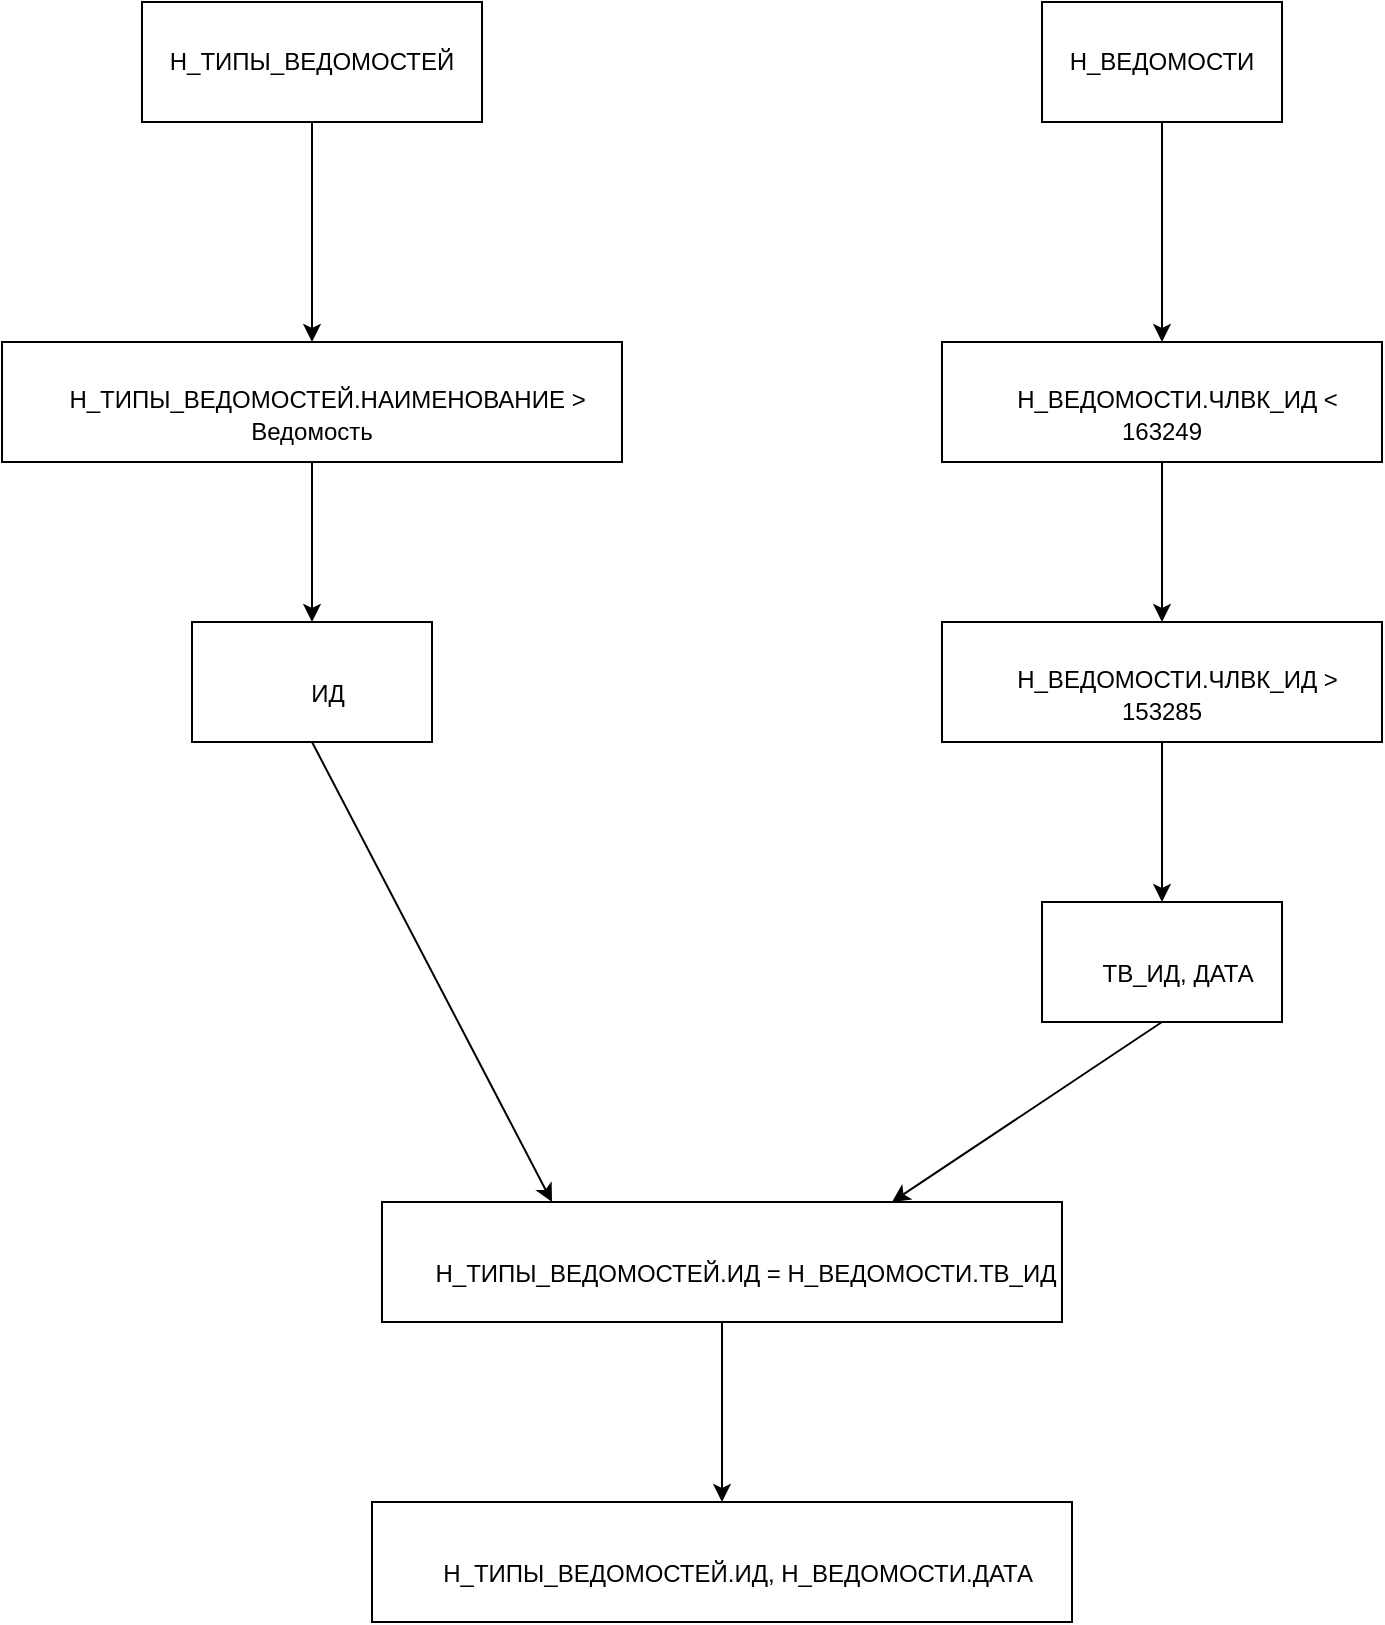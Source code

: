 <mxfile version="24.2.5" type="device" pages="2">
  <diagram name="Страница — 1" id="mwXZ36M7XMpT_fPXxLPm">
    <mxGraphModel dx="1632" dy="853" grid="1" gridSize="10" guides="1" tooltips="1" connect="1" arrows="1" fold="1" page="1" pageScale="1" pageWidth="827" pageHeight="1169" math="0" shadow="0">
      <root>
        <mxCell id="0" />
        <mxCell id="1" parent="0" />
        <mxCell id="_vuw6nMCtTpTQ0C-Nonl-1" value="Н_ТИПЫ_ВЕДОМОСТЕЙ" style="rounded=0;whiteSpace=wrap;html=1;" parent="1" vertex="1">
          <mxGeometry x="90" y="80" width="170" height="60" as="geometry" />
        </mxCell>
        <mxCell id="_vuw6nMCtTpTQ0C-Nonl-2" value="Н_ВЕДОМОСТИ" style="rounded=0;whiteSpace=wrap;html=1;" parent="1" vertex="1">
          <mxGeometry x="540" y="80" width="120" height="60" as="geometry" />
        </mxCell>
        <mxCell id="_vuw6nMCtTpTQ0C-Nonl-3" value="&lt;span style=&quot;color: rgba(255, 255, 255, 0.85); font-family: &amp;quot;Helvetica Neue&amp;quot;; text-align: start; background-color: initial;&quot;&gt;&lt;font style=&quot;font-size: 24px;&quot;&gt;σ&lt;/font&gt;&lt;/span&gt;Н_ТИПЫ_ВЕДОМОСТЕЙ.НАИМЕНОВАНИЕ &amp;gt; Ведомость" style="rounded=0;whiteSpace=wrap;html=1;" parent="1" vertex="1">
          <mxGeometry x="20" y="250" width="310" height="60" as="geometry" />
        </mxCell>
        <mxCell id="_vuw6nMCtTpTQ0C-Nonl-4" value="" style="endArrow=classic;html=1;rounded=0;exitX=0.5;exitY=1;exitDx=0;exitDy=0;entryX=0.5;entryY=0;entryDx=0;entryDy=0;" parent="1" source="_vuw6nMCtTpTQ0C-Nonl-1" target="_vuw6nMCtTpTQ0C-Nonl-3" edge="1">
          <mxGeometry width="50" height="50" relative="1" as="geometry">
            <mxPoint x="390" y="360" as="sourcePoint" />
            <mxPoint x="440" y="310" as="targetPoint" />
          </mxGeometry>
        </mxCell>
        <mxCell id="_vuw6nMCtTpTQ0C-Nonl-5" value="&lt;span style=&quot;color: rgba(255, 255, 255, 0.85); font-family: &amp;quot;Helvetica Neue&amp;quot;; text-align: start; background-color: initial;&quot;&gt;&lt;font style=&quot;font-size: 24px;&quot;&gt;σ&lt;/font&gt;&lt;/span&gt;Н_ВЕДОМОСТИ.ЧЛВК_ИД &amp;lt; 163249" style="rounded=0;whiteSpace=wrap;html=1;" parent="1" vertex="1">
          <mxGeometry x="490" y="250" width="220" height="60" as="geometry" />
        </mxCell>
        <mxCell id="_vuw6nMCtTpTQ0C-Nonl-6" value="" style="endArrow=classic;html=1;rounded=0;exitX=0.5;exitY=1;exitDx=0;exitDy=0;entryX=0.5;entryY=0;entryDx=0;entryDy=0;" parent="1" source="_vuw6nMCtTpTQ0C-Nonl-2" target="_vuw6nMCtTpTQ0C-Nonl-5" edge="1">
          <mxGeometry width="50" height="50" relative="1" as="geometry">
            <mxPoint x="390" y="360" as="sourcePoint" />
            <mxPoint x="440" y="310" as="targetPoint" />
          </mxGeometry>
        </mxCell>
        <mxCell id="_vuw6nMCtTpTQ0C-Nonl-7" value="&lt;span style=&quot;color: rgba(255, 255, 255, 0.85); font-family: &amp;quot;Helvetica Neue&amp;quot;; text-align: start; background-color: initial;&quot;&gt;&lt;font style=&quot;font-size: 24px;&quot;&gt;σ&lt;/font&gt;&lt;/span&gt;Н_ВЕДОМОСТИ.ЧЛВК_ИД &amp;gt; 153285" style="rounded=0;whiteSpace=wrap;html=1;" parent="1" vertex="1">
          <mxGeometry x="490" y="390" width="220" height="60" as="geometry" />
        </mxCell>
        <mxCell id="_vuw6nMCtTpTQ0C-Nonl-8" value="" style="endArrow=classic;html=1;rounded=0;exitX=0.5;exitY=1;exitDx=0;exitDy=0;entryX=0.5;entryY=0;entryDx=0;entryDy=0;" parent="1" source="_vuw6nMCtTpTQ0C-Nonl-5" target="_vuw6nMCtTpTQ0C-Nonl-7" edge="1">
          <mxGeometry width="50" height="50" relative="1" as="geometry">
            <mxPoint x="480" y="360" as="sourcePoint" />
            <mxPoint x="530" y="310" as="targetPoint" />
          </mxGeometry>
        </mxCell>
        <mxCell id="_vuw6nMCtTpTQ0C-Nonl-9" value="&lt;span style=&quot;color: rgba(255, 255, 255, 0.85); font-family: &amp;quot;Helvetica Neue&amp;quot;; text-align: start; background-color: initial;&quot;&gt;&lt;font style=&quot;font-size: 24px;&quot;&gt;π&lt;/font&gt;&lt;/span&gt;ИД" style="rounded=0;whiteSpace=wrap;html=1;" parent="1" vertex="1">
          <mxGeometry x="115" y="390" width="120" height="60" as="geometry" />
        </mxCell>
        <mxCell id="_vuw6nMCtTpTQ0C-Nonl-10" value="" style="endArrow=classic;html=1;rounded=0;exitX=0.5;exitY=1;exitDx=0;exitDy=0;entryX=0.5;entryY=0;entryDx=0;entryDy=0;" parent="1" source="_vuw6nMCtTpTQ0C-Nonl-3" target="_vuw6nMCtTpTQ0C-Nonl-9" edge="1">
          <mxGeometry width="50" height="50" relative="1" as="geometry">
            <mxPoint x="480" y="360" as="sourcePoint" />
            <mxPoint x="530" y="310" as="targetPoint" />
          </mxGeometry>
        </mxCell>
        <mxCell id="_vuw6nMCtTpTQ0C-Nonl-11" value="&lt;span style=&quot;color: rgba(255, 255, 255, 0.85); font-family: &amp;quot;Helvetica Neue&amp;quot;; text-align: start; background-color: initial;&quot;&gt;&lt;font style=&quot;font-size: 24px;&quot;&gt;π&lt;/font&gt;&lt;/span&gt;ТВ_ИД, ДАТА" style="rounded=0;whiteSpace=wrap;html=1;" parent="1" vertex="1">
          <mxGeometry x="540" y="530" width="120" height="60" as="geometry" />
        </mxCell>
        <mxCell id="_vuw6nMCtTpTQ0C-Nonl-12" value="" style="endArrow=classic;html=1;rounded=0;exitX=0.5;exitY=1;exitDx=0;exitDy=0;entryX=0.5;entryY=0;entryDx=0;entryDy=0;" parent="1" source="_vuw6nMCtTpTQ0C-Nonl-7" target="_vuw6nMCtTpTQ0C-Nonl-11" edge="1">
          <mxGeometry width="50" height="50" relative="1" as="geometry">
            <mxPoint x="480" y="550" as="sourcePoint" />
            <mxPoint x="530" y="500" as="targetPoint" />
          </mxGeometry>
        </mxCell>
        <mxCell id="M9yG-4SWgEsoLQcUl6Uv-1" value="&lt;span style=&quot;color: rgba(255, 255, 255, 0.85); font-family: &amp;quot;Helvetica Neue&amp;quot;; text-align: start; background-color: initial;&quot;&gt;&lt;font style=&quot;font-size: 24px;&quot;&gt;⋈&lt;/font&gt;&lt;/span&gt;Н_ТИПЫ_ВЕДОМОСТЕЙ.ИД = Н_ВЕДОМОСТИ.ТВ_ИД" style="rounded=0;whiteSpace=wrap;html=1;" parent="1" vertex="1">
          <mxGeometry x="210" y="680" width="340" height="60" as="geometry" />
        </mxCell>
        <mxCell id="M9yG-4SWgEsoLQcUl6Uv-2" value="" style="endArrow=classic;html=1;rounded=0;exitX=0.5;exitY=1;exitDx=0;exitDy=0;entryX=0.25;entryY=0;entryDx=0;entryDy=0;" parent="1" source="_vuw6nMCtTpTQ0C-Nonl-9" target="M9yG-4SWgEsoLQcUl6Uv-1" edge="1">
          <mxGeometry width="50" height="50" relative="1" as="geometry">
            <mxPoint x="180" y="480" as="sourcePoint" />
            <mxPoint x="530" y="720" as="targetPoint" />
          </mxGeometry>
        </mxCell>
        <mxCell id="M9yG-4SWgEsoLQcUl6Uv-3" value="" style="endArrow=classic;html=1;rounded=0;exitX=0.5;exitY=1;exitDx=0;exitDy=0;entryX=0.75;entryY=0;entryDx=0;entryDy=0;" parent="1" source="_vuw6nMCtTpTQ0C-Nonl-11" target="M9yG-4SWgEsoLQcUl6Uv-1" edge="1">
          <mxGeometry width="50" height="50" relative="1" as="geometry">
            <mxPoint x="480" y="770" as="sourcePoint" />
            <mxPoint x="530" y="720" as="targetPoint" />
          </mxGeometry>
        </mxCell>
        <mxCell id="M9yG-4SWgEsoLQcUl6Uv-4" value="&lt;span style=&quot;color: rgba(255, 255, 255, 0.85); font-family: &amp;quot;Helvetica Neue&amp;quot;; font-size: 24px; text-align: start;&quot;&gt;π&lt;/span&gt;Н_ТИПЫ_ВЕДОМОСТЕЙ.ИД, Н_ВЕДОМОСТИ.ДАТА" style="rounded=0;whiteSpace=wrap;html=1;" parent="1" vertex="1">
          <mxGeometry x="205" y="830" width="350" height="60" as="geometry" />
        </mxCell>
        <mxCell id="M9yG-4SWgEsoLQcUl6Uv-5" value="" style="endArrow=classic;html=1;rounded=0;exitX=0.5;exitY=1;exitDx=0;exitDy=0;entryX=0.5;entryY=0;entryDx=0;entryDy=0;" parent="1" source="M9yG-4SWgEsoLQcUl6Uv-1" target="M9yG-4SWgEsoLQcUl6Uv-4" edge="1">
          <mxGeometry width="50" height="50" relative="1" as="geometry">
            <mxPoint x="480" y="810" as="sourcePoint" />
            <mxPoint x="530" y="760" as="targetPoint" />
          </mxGeometry>
        </mxCell>
      </root>
    </mxGraphModel>
  </diagram>
  <diagram id="QamoY_Lj2LTEZTCtwV3p" name="Страница — 2">
    <mxGraphModel dx="1224" dy="641" grid="1" gridSize="10" guides="1" tooltips="1" connect="1" arrows="1" fold="1" page="1" pageScale="1" pageWidth="827" pageHeight="1169" math="0" shadow="0">
      <root>
        <mxCell id="0" />
        <mxCell id="1" parent="0" />
      </root>
    </mxGraphModel>
  </diagram>
</mxfile>
